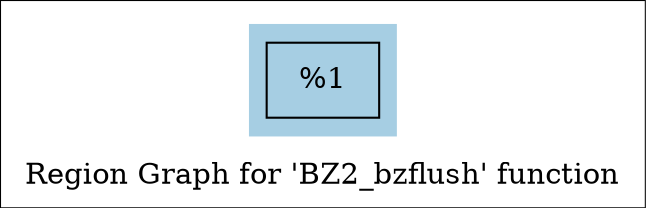 digraph "Region Graph for 'BZ2_bzflush' function" {
	label="Region Graph for 'BZ2_bzflush' function";

	Node0x1168390 [shape=record,label="{%1}"];
	colorscheme = "paired12"
        subgraph cluster_0x1484d00 {
          label = "";
          style = filled;
          color = 1
          Node0x1168390;
        }
}
